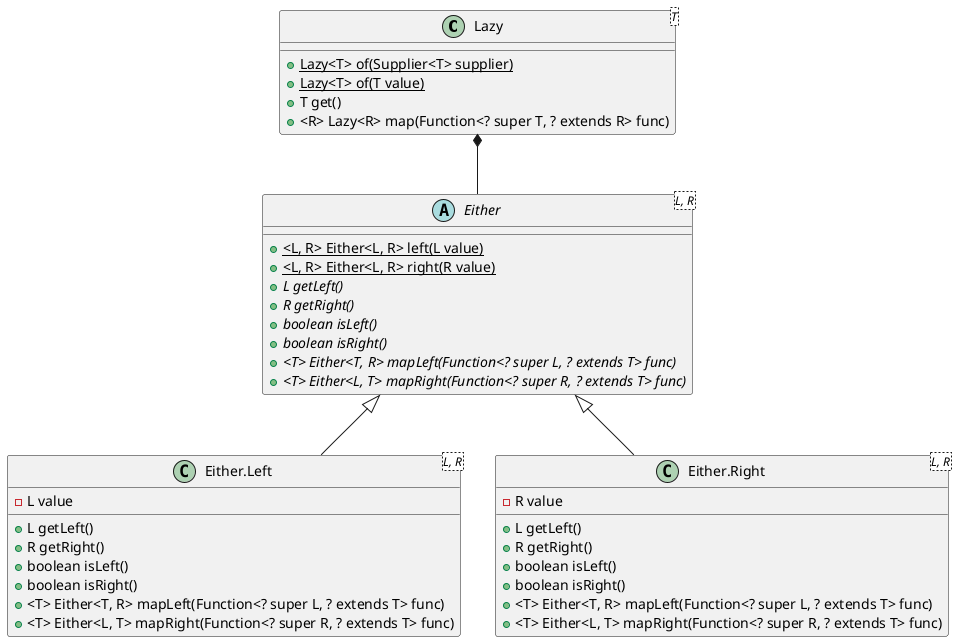 @startuml
'https://plantuml.com/class-diagram

class "Lazy<T>" as lt {
    + {static} Lazy<T> of(Supplier<T> supplier)
    + {static} Lazy<T> of(T value)
    + T get()
    + <R> Lazy<R> map(Function<? super T, ? extends R> func)
}

abstract class "Either<L, R>" as either {
    + {static} <L, R> Either<L, R> left(L value)
    + {static} <L, R> Either<L, R> right(R value)
    + {abstract} L getLeft()
    + {abstract} R getRight()
    + {abstract} boolean isLeft()
    + {abstract} boolean isRight()
    + {abstract} <T> Either<T, R> mapLeft(Function<? super L, ? extends T> func)
    + {abstract} <T> Either<L, T> mapRight(Function<? super R, ? extends T> func)
}

class "Either.Left<L, R>" as left {
    - L value
    + L getLeft()
    + R getRight()
    + boolean isLeft()
    + boolean isRight()
    + <T> Either<T, R> mapLeft(Function<? super L, ? extends T> func)
    + <T> Either<L, T> mapRight(Function<? super R, ? extends T> func)
}

class "Either.Right<L, R>" as right {
    - R value
    + L getLeft()
    + R getRight()
    + boolean isLeft()
    + boolean isRight()
    + <T> Either<T, R> mapLeft(Function<? super L, ? extends T> func)
    + <T> Either<L, T> mapRight(Function<? super R, ? extends T> func)
}

lt *-- either
either <|-- left
either <|-- right

@enduml